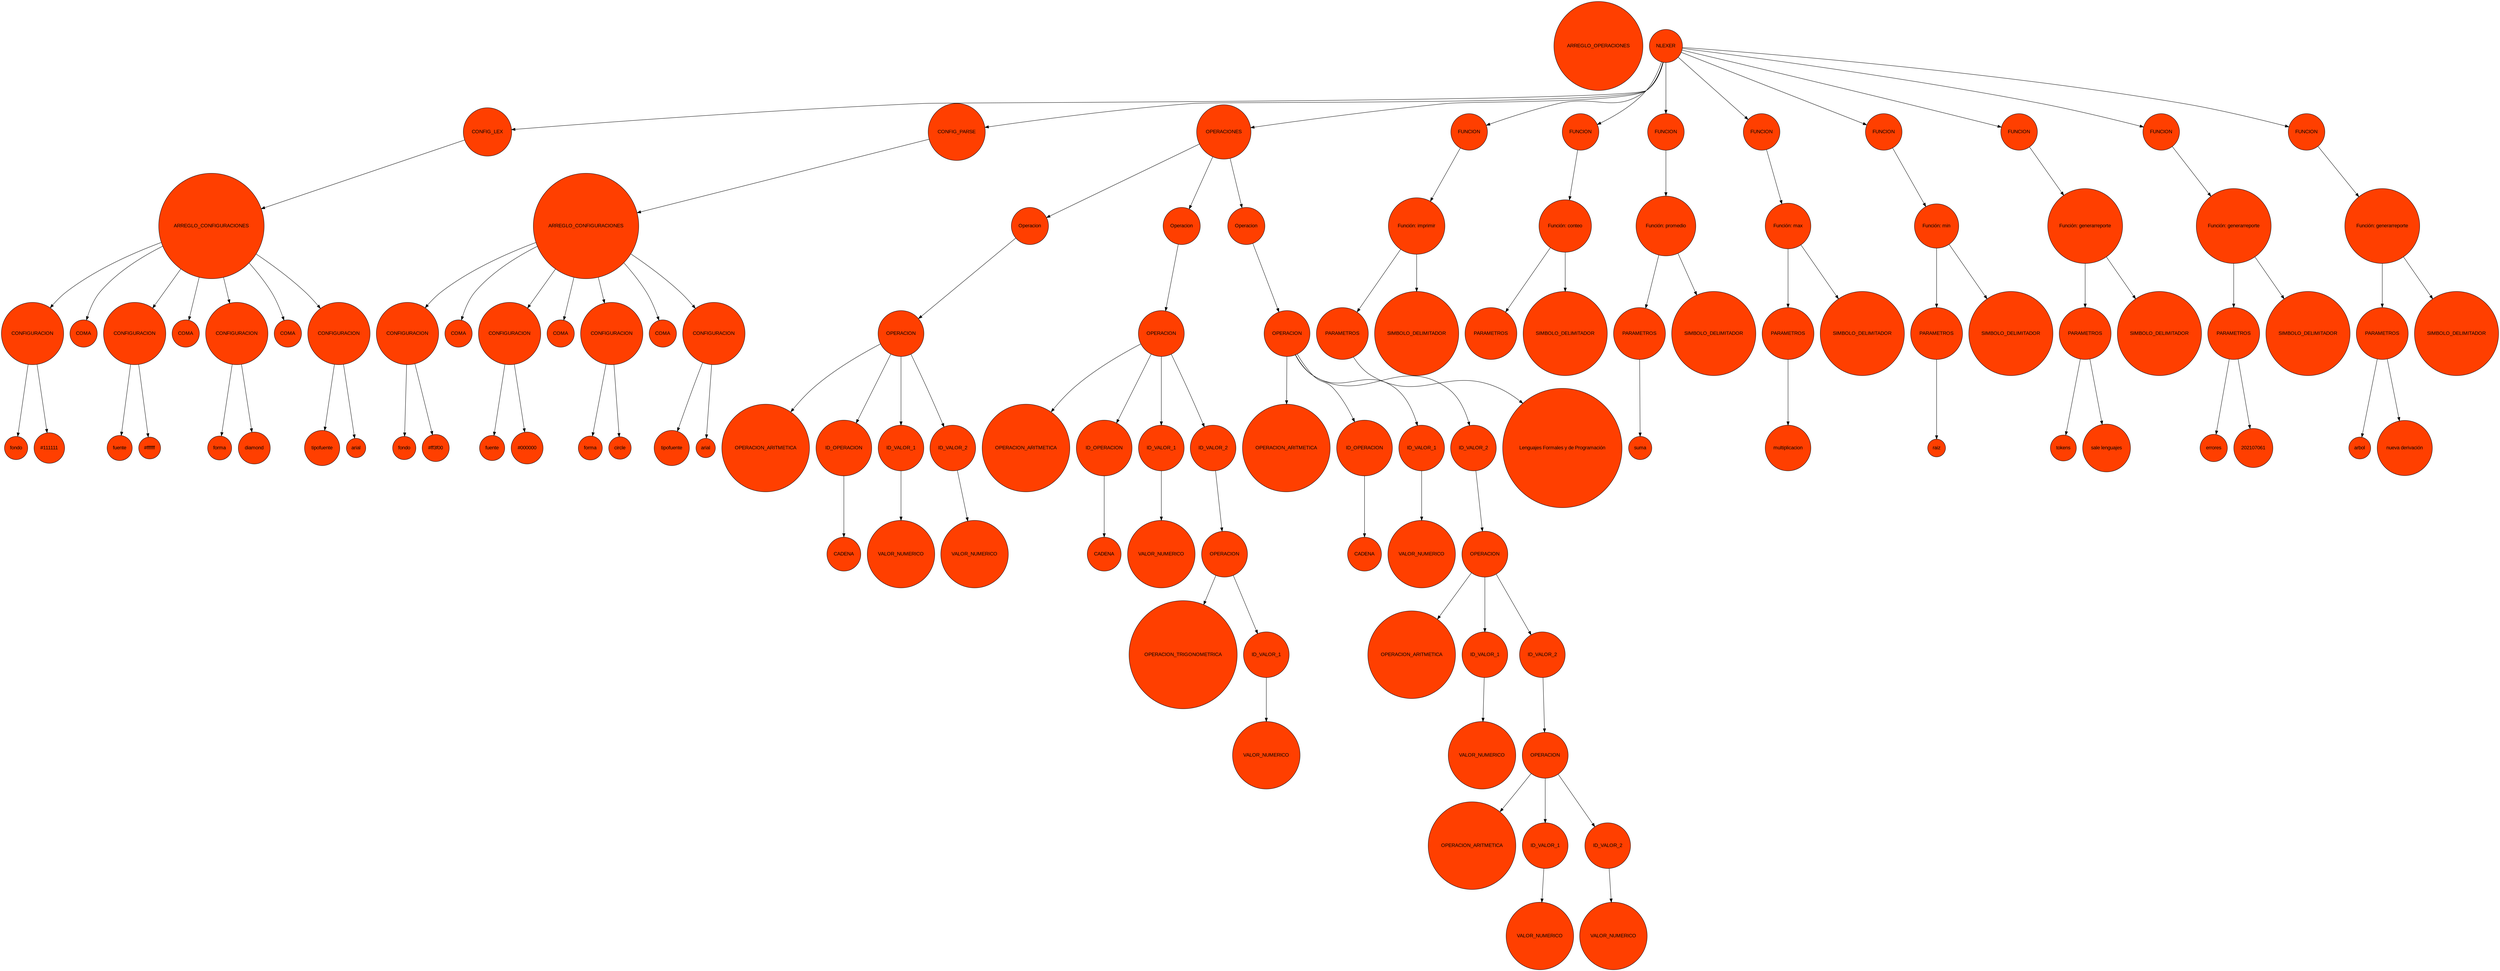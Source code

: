 
            digraph G {
                node [shape="circle", style=filled, fillcolor="#ff3f00", fontcolor="#000000", fontname="arial"];
                edge [color=black];
        
node0 [label="ARREGLO_OPERACIONES"];
node1 [label="CONFIG_LEX"];
node2 [label="CONFIG_PARSE"];
node3 [label="OPERACIONES"];
node4 [label="NLEXER"];
node4 -> node3;
node5 [label="Operacion"];
node3 -> node5;
node6 [label="OPERACION"];
node7 [label="OPERACION_ARITMETICA"];
node5 -> node6;
node6 -> node7;
node8 [label="ID_OPERACION"];
node9 [label="CADENA"];
node6 -> node8;
node8 -> node9;
node10 [label="ID_VALOR_1"];
node6 -> node10;
node11 [label="VALOR_NUMERICO"];
node10 -> node11;
node12 [label="ID_VALOR_2"];
node6 -> node12;
node13 [label="VALOR_NUMERICO"];
node12 -> node13;
node14 [label="Operacion"];
node3 -> node14;
node15 [label="OPERACION"];
node16 [label="OPERACION_ARITMETICA"];
node14 -> node15;
node15 -> node16;
node17 [label="ID_OPERACION"];
node18 [label="CADENA"];
node15 -> node17;
node17 -> node18;
node19 [label="ID_VALOR_1"];
node15 -> node19;
node20 [label="VALOR_NUMERICO"];
node19 -> node20;
node21 [label="ID_VALOR_2"];
node15 -> node21;
node22 [label="OPERACION"];
node23 [label="OPERACION_TRIGONOMETRICA"];
node21 -> node22;
node22 -> node23;
node24 [label="ID_VALOR_1"];
node22 -> node24;
node25 [label="VALOR_NUMERICO"];
node24 -> node25;
node26 [label="Operacion"];
node3 -> node26;
node27 [label="OPERACION"];
node28 [label="OPERACION_ARITMETICA"];
node26 -> node27;
node27 -> node28;
node29 [label="ID_OPERACION"];
node30 [label="CADENA"];
node27 -> node29;
node29 -> node30;
node31 [label="ID_VALOR_1"];
node27 -> node31;
node32 [label="VALOR_NUMERICO"];
node31 -> node32;
node33 [label="ID_VALOR_2"];
node27 -> node33;
node34 [label="OPERACION"];
node35 [label="OPERACION_ARITMETICA"];
node33 -> node34;
node34 -> node35;
node36 [label="ID_VALOR_1"];
node34 -> node36;
node37 [label="VALOR_NUMERICO"];
node36 -> node37;
node38 [label="ID_VALOR_2"];
node34 -> node38;
node39 [label="OPERACION"];
node40 [label="OPERACION_ARITMETICA"];
node38 -> node39;
node39 -> node40;
node41 [label="ID_VALOR_1"];
node39 -> node41;
node42 [label="VALOR_NUMERICO"];
node41 -> node42;
node43 [label="ID_VALOR_2"];
node39 -> node43;
node44 [label="VALOR_NUMERICO"];
node43 -> node44;
node4 -> node1;
node45 [label="ARREGLO_CONFIGURACIONES"];
node1 -> node45;
node46 [label="CONFIGURACION"];
node47 [label="fondo"];
node46 -> node47;
node48 [label="#111111"];
node46 -> node48;
node45 -> node46;
node49 [label="COMA"];
node45 -> node49;
node50 [label="CONFIGURACION"];
node51 [label="fuente"];
node50 -> node51;
node52 [label="#ffffff"];
node50 -> node52;
node45 -> node50;
node53 [label="COMA"];
node45 -> node53;
node54 [label="CONFIGURACION"];
node55 [label="forma"];
node54 -> node55;
node56 [label="diamond"];
node54 -> node56;
node45 -> node54;
node57 [label="COMA"];
node45 -> node57;
node58 [label="CONFIGURACION"];
node59 [label="tipofuente"];
node58 -> node59;
node60 [label="arial"];
node58 -> node60;
node45 -> node58;
node4 -> node2;
node61 [label="ARREGLO_CONFIGURACIONES"];
node2 -> node61;
node62 [label="CONFIGURACION"];
node63 [label="fondo"];
node62 -> node63;
node64 [label="#ff3f00"];
node62 -> node64;
node61 -> node62;
node65 [label="COMA"];
node61 -> node65;
node66 [label="CONFIGURACION"];
node67 [label="fuente"];
node66 -> node67;
node68 [label="#000000"];
node66 -> node68;
node61 -> node66;
node69 [label="COMA"];
node61 -> node69;
node70 [label="CONFIGURACION"];
node71 [label="forma"];
node70 -> node71;
node72 [label="circle"];
node70 -> node72;
node61 -> node70;
node73 [label="COMA"];
node61 -> node73;
node74 [label="CONFIGURACION"];
node75 [label="tipofuente"];
node74 -> node75;
node76 [label="arial"];
node74 -> node76;
node61 -> node74;
node77 [label="FUNCION"];
node4 -> node77;
node78 [label="Función: imprimir"];
node77 -> node78;
node79 [label="PARAMETROS"];
node78 -> node79;
node80 [label="Lenguajes Formales y de Programación"];
node79 -> node80;
node81 [label="SIMBOLO_DELIMITADOR"];
node78 -> node81;
node82 [label="FUNCION"];
node4 -> node82;
node83 [label="Función: conteo"];
node82 -> node83;
node84 [label="PARAMETROS"];
node83 -> node84;
node85 [label="SIMBOLO_DELIMITADOR"];
node83 -> node85;
node86 [label="FUNCION"];
node4 -> node86;
node87 [label="Función: promedio"];
node86 -> node87;
node88 [label="PARAMETROS"];
node87 -> node88;
node89 [label="suma"];
node88 -> node89;
node90 [label="SIMBOLO_DELIMITADOR"];
node87 -> node90;
node91 [label="FUNCION"];
node4 -> node91;
node92 [label="Función: max"];
node91 -> node92;
node93 [label="PARAMETROS"];
node92 -> node93;
node94 [label="multiplicacion"];
node93 -> node94;
node95 [label="SIMBOLO_DELIMITADOR"];
node92 -> node95;
node96 [label="FUNCION"];
node4 -> node96;
node97 [label="Función: min"];
node96 -> node97;
node98 [label="PARAMETROS"];
node97 -> node98;
node99 [label="raiz"];
node98 -> node99;
node100 [label="SIMBOLO_DELIMITADOR"];
node97 -> node100;
node101 [label="FUNCION"];
node4 -> node101;
node102 [label="Función: generarreporte"];
node101 -> node102;
node103 [label="PARAMETROS"];
node102 -> node103;
node104 [label="tokens"];
node103 -> node104;
node105 [label="sale lenguajes"];
node103 -> node105;
node106 [label="SIMBOLO_DELIMITADOR"];
node102 -> node106;
node107 [label="FUNCION"];
node4 -> node107;
node108 [label="Función: generarreporte"];
node107 -> node108;
node109 [label="PARAMETROS"];
node108 -> node109;
node110 [label="errores"];
node109 -> node110;
node111 [label="202107061"];
node109 -> node111;
node112 [label="SIMBOLO_DELIMITADOR"];
node108 -> node112;
node113 [label="FUNCION"];
node4 -> node113;
node114 [label="Función: generarreporte"];
node113 -> node114;
node115 [label="PARAMETROS"];
node114 -> node115;
node116 [label="arbol"];
node115 -> node116;
node117 [label="nueva derivación"];
node115 -> node117;
node118 [label="SIMBOLO_DELIMITADOR"];
node114 -> node118;
}